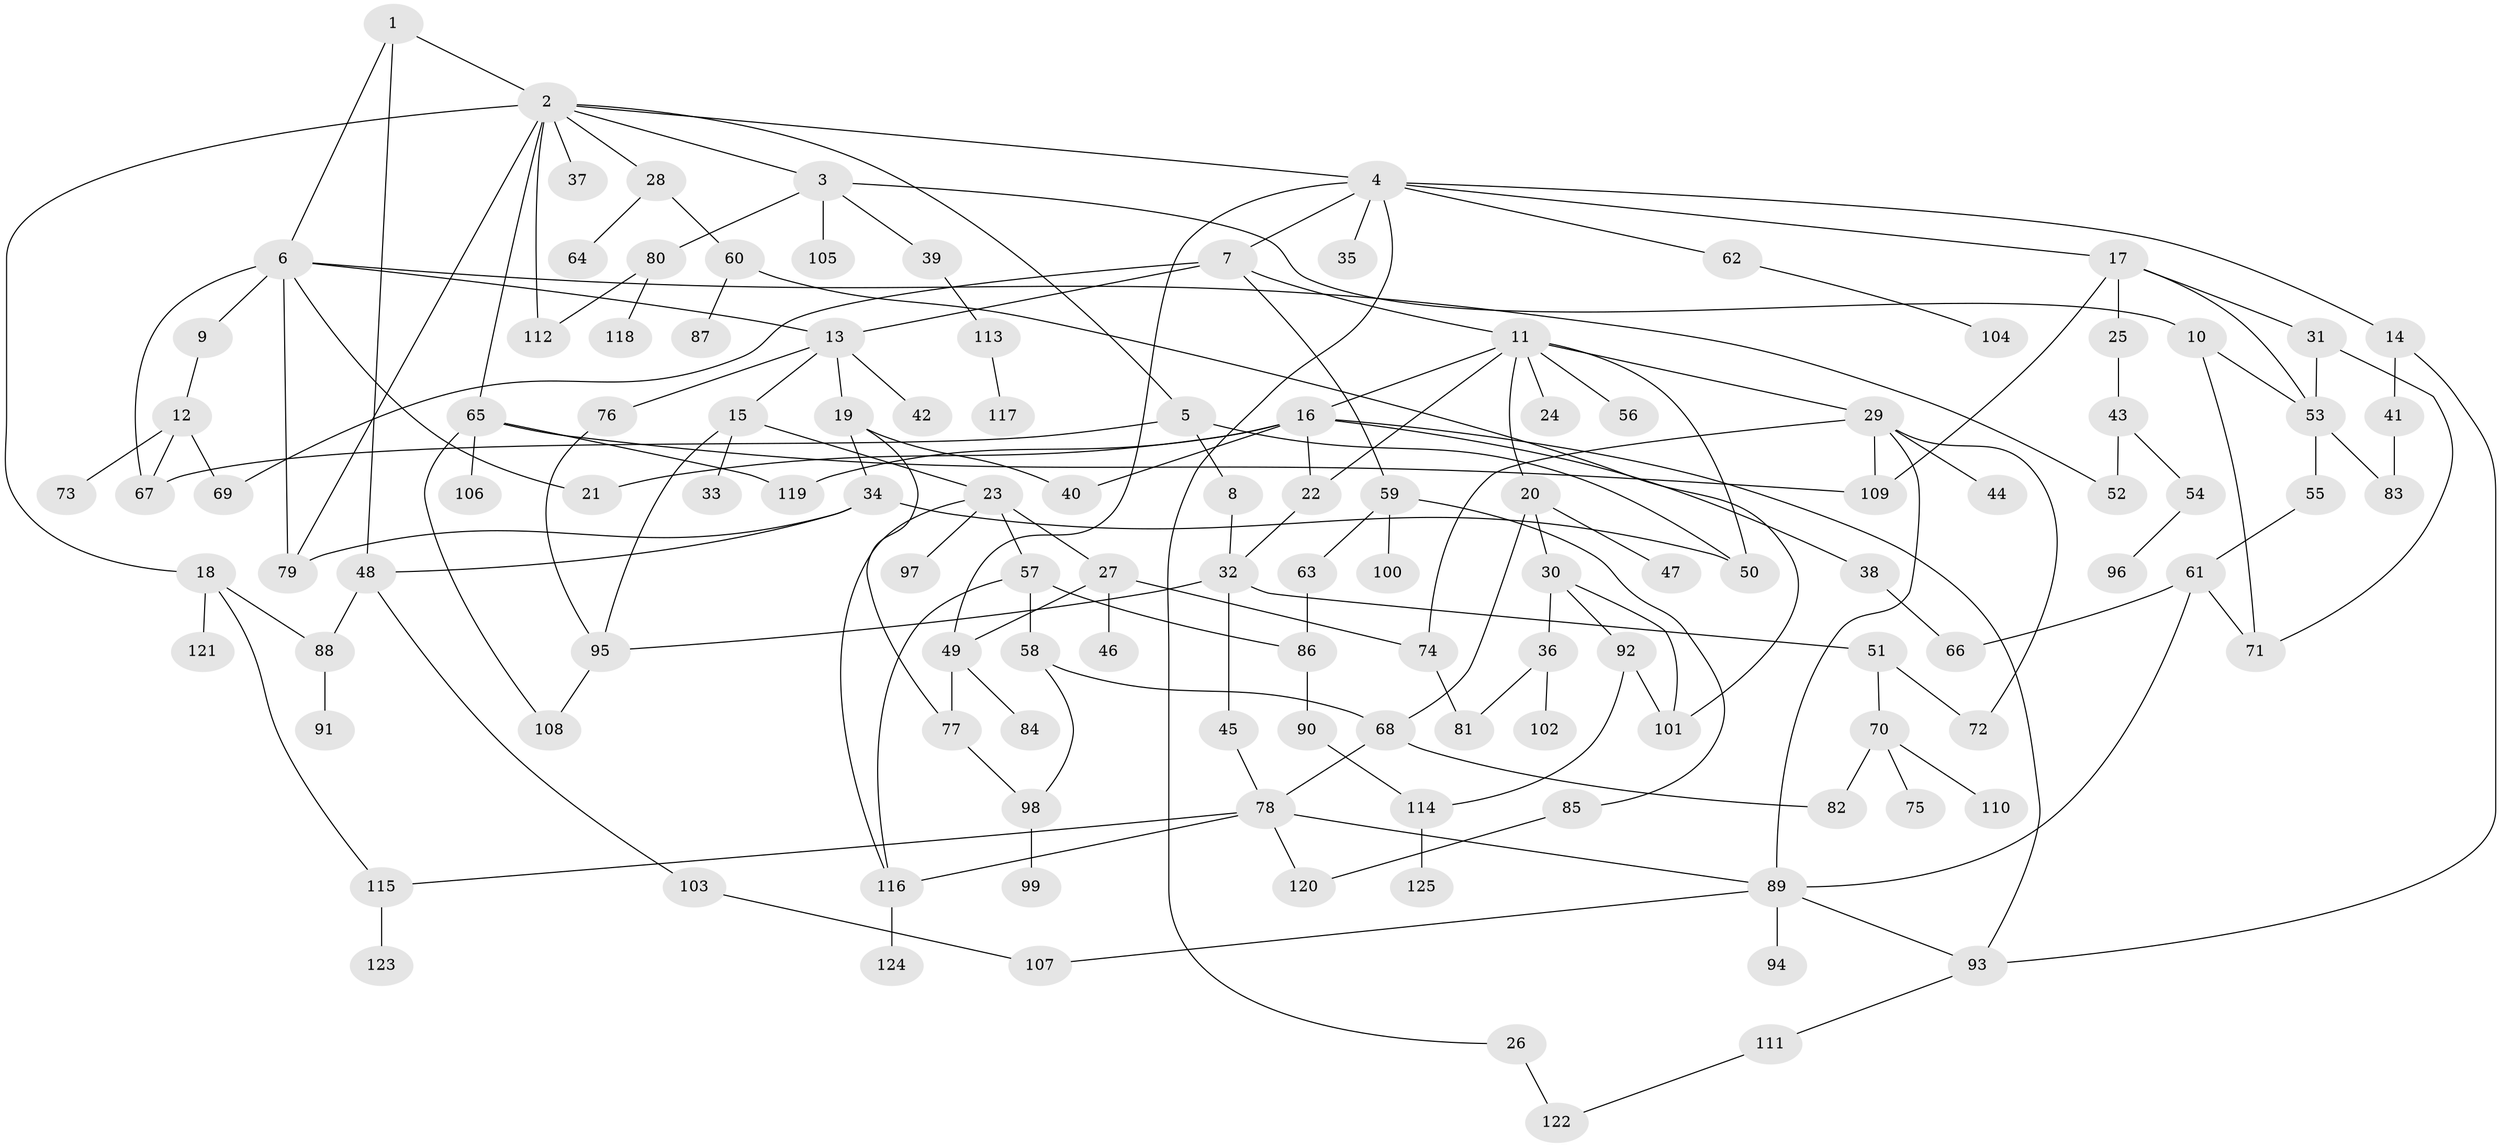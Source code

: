 // Generated by graph-tools (version 1.1) at 2025/10/02/27/25 16:10:52]
// undirected, 125 vertices, 175 edges
graph export_dot {
graph [start="1"]
  node [color=gray90,style=filled];
  1;
  2;
  3;
  4;
  5;
  6;
  7;
  8;
  9;
  10;
  11;
  12;
  13;
  14;
  15;
  16;
  17;
  18;
  19;
  20;
  21;
  22;
  23;
  24;
  25;
  26;
  27;
  28;
  29;
  30;
  31;
  32;
  33;
  34;
  35;
  36;
  37;
  38;
  39;
  40;
  41;
  42;
  43;
  44;
  45;
  46;
  47;
  48;
  49;
  50;
  51;
  52;
  53;
  54;
  55;
  56;
  57;
  58;
  59;
  60;
  61;
  62;
  63;
  64;
  65;
  66;
  67;
  68;
  69;
  70;
  71;
  72;
  73;
  74;
  75;
  76;
  77;
  78;
  79;
  80;
  81;
  82;
  83;
  84;
  85;
  86;
  87;
  88;
  89;
  90;
  91;
  92;
  93;
  94;
  95;
  96;
  97;
  98;
  99;
  100;
  101;
  102;
  103;
  104;
  105;
  106;
  107;
  108;
  109;
  110;
  111;
  112;
  113;
  114;
  115;
  116;
  117;
  118;
  119;
  120;
  121;
  122;
  123;
  124;
  125;
  1 -- 2;
  1 -- 6;
  1 -- 48;
  2 -- 3;
  2 -- 4;
  2 -- 5;
  2 -- 18;
  2 -- 28;
  2 -- 37;
  2 -- 65;
  2 -- 79;
  2 -- 112;
  3 -- 10;
  3 -- 39;
  3 -- 80;
  3 -- 105;
  4 -- 7;
  4 -- 14;
  4 -- 17;
  4 -- 26;
  4 -- 35;
  4 -- 62;
  4 -- 49;
  5 -- 8;
  5 -- 67;
  5 -- 50;
  6 -- 9;
  6 -- 21;
  6 -- 52;
  6 -- 79;
  6 -- 13;
  6 -- 67;
  7 -- 11;
  7 -- 13;
  7 -- 59;
  7 -- 69;
  8 -- 32;
  9 -- 12;
  10 -- 71;
  10 -- 53;
  11 -- 16;
  11 -- 20;
  11 -- 24;
  11 -- 29;
  11 -- 56;
  11 -- 22;
  11 -- 50;
  12 -- 73;
  12 -- 69;
  12 -- 67;
  13 -- 15;
  13 -- 19;
  13 -- 42;
  13 -- 76;
  14 -- 41;
  14 -- 93;
  15 -- 23;
  15 -- 33;
  15 -- 95;
  16 -- 22;
  16 -- 38;
  16 -- 40;
  16 -- 119;
  16 -- 21;
  16 -- 93;
  17 -- 25;
  17 -- 31;
  17 -- 109;
  17 -- 53;
  18 -- 88;
  18 -- 115;
  18 -- 121;
  19 -- 34;
  19 -- 40;
  19 -- 77;
  20 -- 30;
  20 -- 47;
  20 -- 68;
  22 -- 32;
  23 -- 27;
  23 -- 57;
  23 -- 97;
  23 -- 116;
  25 -- 43;
  26 -- 122;
  27 -- 46;
  27 -- 49;
  27 -- 74;
  28 -- 60;
  28 -- 64;
  29 -- 44;
  29 -- 74;
  29 -- 109;
  29 -- 89;
  29 -- 72;
  30 -- 36;
  30 -- 92;
  30 -- 101;
  31 -- 53;
  31 -- 71;
  32 -- 45;
  32 -- 51;
  32 -- 95;
  34 -- 48;
  34 -- 50;
  34 -- 79;
  36 -- 81;
  36 -- 102;
  38 -- 66;
  39 -- 113;
  41 -- 83;
  43 -- 54;
  43 -- 52;
  45 -- 78;
  48 -- 103;
  48 -- 88;
  49 -- 77;
  49 -- 84;
  51 -- 70;
  51 -- 72;
  53 -- 55;
  53 -- 83;
  54 -- 96;
  55 -- 61;
  57 -- 58;
  57 -- 86;
  57 -- 116;
  58 -- 98;
  58 -- 68;
  59 -- 63;
  59 -- 85;
  59 -- 100;
  60 -- 87;
  60 -- 101;
  61 -- 89;
  61 -- 66;
  61 -- 71;
  62 -- 104;
  63 -- 86;
  65 -- 106;
  65 -- 119;
  65 -- 108;
  65 -- 109;
  68 -- 78;
  68 -- 82;
  70 -- 75;
  70 -- 82;
  70 -- 110;
  74 -- 81;
  76 -- 95;
  77 -- 98;
  78 -- 115;
  78 -- 120;
  78 -- 116;
  78 -- 89;
  80 -- 112;
  80 -- 118;
  85 -- 120;
  86 -- 90;
  88 -- 91;
  89 -- 93;
  89 -- 94;
  89 -- 107;
  90 -- 114;
  92 -- 101;
  92 -- 114;
  93 -- 111;
  95 -- 108;
  98 -- 99;
  103 -- 107;
  111 -- 122;
  113 -- 117;
  114 -- 125;
  115 -- 123;
  116 -- 124;
}
